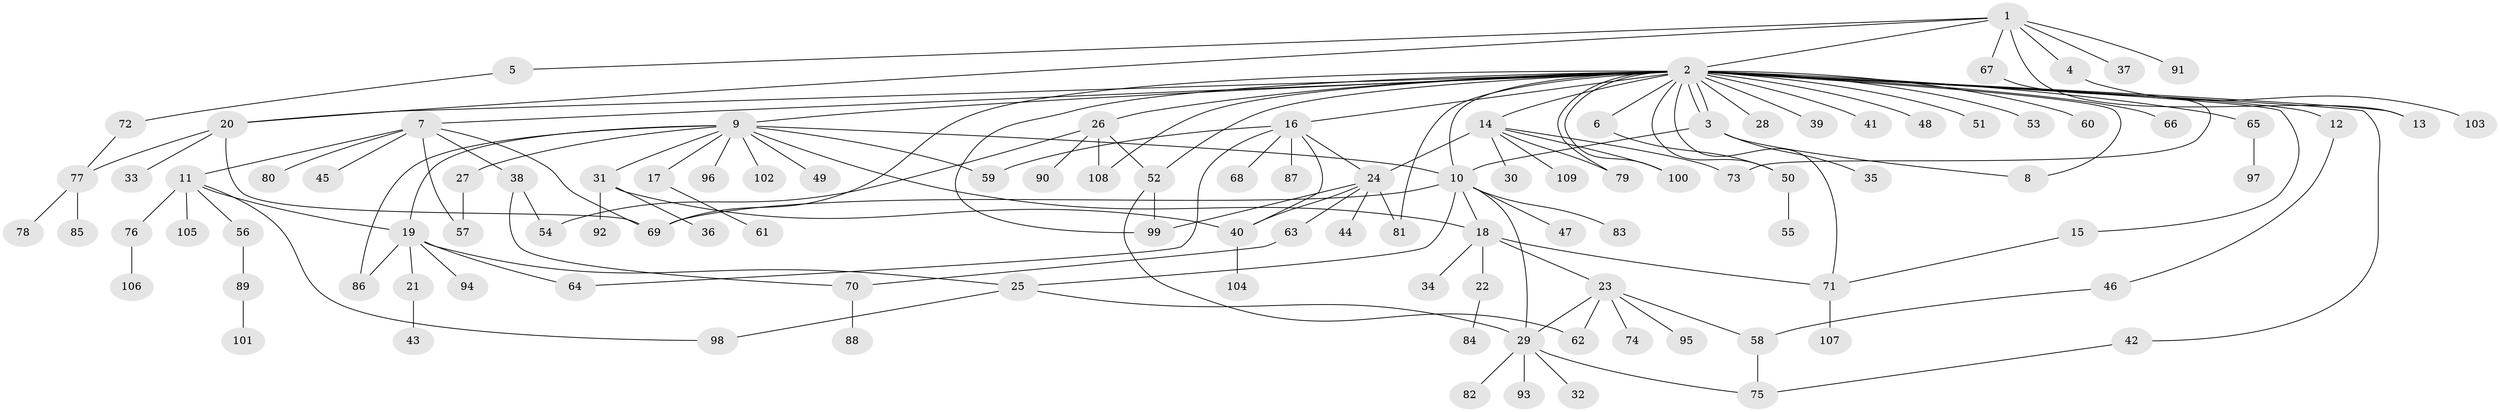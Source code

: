 // coarse degree distribution, {4: 0.15151515151515152, 14: 0.030303030303030304, 3: 0.18181818181818182, 1: 0.24242424242424243, 11: 0.030303030303030304, 5: 0.12121212121212122, 8: 0.030303030303030304, 7: 0.030303030303030304, 2: 0.18181818181818182}
// Generated by graph-tools (version 1.1) at 2025/50/03/04/25 22:50:44]
// undirected, 109 vertices, 148 edges
graph export_dot {
  node [color=gray90,style=filled];
  1;
  2;
  3;
  4;
  5;
  6;
  7;
  8;
  9;
  10;
  11;
  12;
  13;
  14;
  15;
  16;
  17;
  18;
  19;
  20;
  21;
  22;
  23;
  24;
  25;
  26;
  27;
  28;
  29;
  30;
  31;
  32;
  33;
  34;
  35;
  36;
  37;
  38;
  39;
  40;
  41;
  42;
  43;
  44;
  45;
  46;
  47;
  48;
  49;
  50;
  51;
  52;
  53;
  54;
  55;
  56;
  57;
  58;
  59;
  60;
  61;
  62;
  63;
  64;
  65;
  66;
  67;
  68;
  69;
  70;
  71;
  72;
  73;
  74;
  75;
  76;
  77;
  78;
  79;
  80;
  81;
  82;
  83;
  84;
  85;
  86;
  87;
  88;
  89;
  90;
  91;
  92;
  93;
  94;
  95;
  96;
  97;
  98;
  99;
  100;
  101;
  102;
  103;
  104;
  105;
  106;
  107;
  108;
  109;
  1 -- 2;
  1 -- 4;
  1 -- 5;
  1 -- 13;
  1 -- 20;
  1 -- 37;
  1 -- 67;
  1 -- 91;
  2 -- 3;
  2 -- 3;
  2 -- 6;
  2 -- 7;
  2 -- 8;
  2 -- 9;
  2 -- 10;
  2 -- 12;
  2 -- 13;
  2 -- 14;
  2 -- 15;
  2 -- 16;
  2 -- 20;
  2 -- 26;
  2 -- 28;
  2 -- 39;
  2 -- 41;
  2 -- 42;
  2 -- 48;
  2 -- 50;
  2 -- 51;
  2 -- 52;
  2 -- 53;
  2 -- 60;
  2 -- 65;
  2 -- 66;
  2 -- 69;
  2 -- 71;
  2 -- 79;
  2 -- 81;
  2 -- 99;
  2 -- 100;
  2 -- 108;
  3 -- 8;
  3 -- 10;
  3 -- 35;
  4 -- 103;
  5 -- 72;
  6 -- 50;
  7 -- 11;
  7 -- 38;
  7 -- 45;
  7 -- 57;
  7 -- 69;
  7 -- 80;
  9 -- 10;
  9 -- 17;
  9 -- 18;
  9 -- 19;
  9 -- 27;
  9 -- 31;
  9 -- 49;
  9 -- 59;
  9 -- 86;
  9 -- 96;
  9 -- 102;
  10 -- 18;
  10 -- 25;
  10 -- 29;
  10 -- 47;
  10 -- 69;
  10 -- 83;
  11 -- 19;
  11 -- 56;
  11 -- 76;
  11 -- 98;
  11 -- 105;
  12 -- 46;
  14 -- 24;
  14 -- 30;
  14 -- 73;
  14 -- 79;
  14 -- 100;
  14 -- 109;
  15 -- 71;
  16 -- 24;
  16 -- 40;
  16 -- 59;
  16 -- 64;
  16 -- 68;
  16 -- 87;
  17 -- 61;
  18 -- 22;
  18 -- 23;
  18 -- 34;
  18 -- 71;
  19 -- 21;
  19 -- 25;
  19 -- 64;
  19 -- 86;
  19 -- 94;
  20 -- 33;
  20 -- 69;
  20 -- 77;
  21 -- 43;
  22 -- 84;
  23 -- 29;
  23 -- 58;
  23 -- 62;
  23 -- 74;
  23 -- 95;
  24 -- 40;
  24 -- 44;
  24 -- 63;
  24 -- 81;
  24 -- 99;
  25 -- 29;
  25 -- 98;
  26 -- 52;
  26 -- 54;
  26 -- 90;
  26 -- 108;
  27 -- 57;
  29 -- 32;
  29 -- 75;
  29 -- 82;
  29 -- 93;
  31 -- 36;
  31 -- 40;
  31 -- 92;
  38 -- 54;
  38 -- 70;
  40 -- 104;
  42 -- 75;
  46 -- 58;
  50 -- 55;
  52 -- 62;
  52 -- 99;
  56 -- 89;
  58 -- 75;
  63 -- 70;
  65 -- 97;
  67 -- 73;
  70 -- 88;
  71 -- 107;
  72 -- 77;
  76 -- 106;
  77 -- 78;
  77 -- 85;
  89 -- 101;
}

